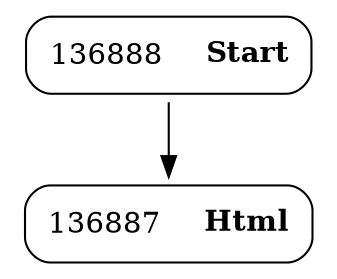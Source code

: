 digraph ast {
node [shape=none];
136887 [label=<<TABLE border='1' cellspacing='0' cellpadding='10' style='rounded' ><TR><TD border='0'>136887</TD><TD border='0'><B>Html</B></TD></TR></TABLE>>];
136888 [label=<<TABLE border='1' cellspacing='0' cellpadding='10' style='rounded' ><TR><TD border='0'>136888</TD><TD border='0'><B>Start</B></TD></TR></TABLE>>];
136888 -> 136887 [weight=2];
}
